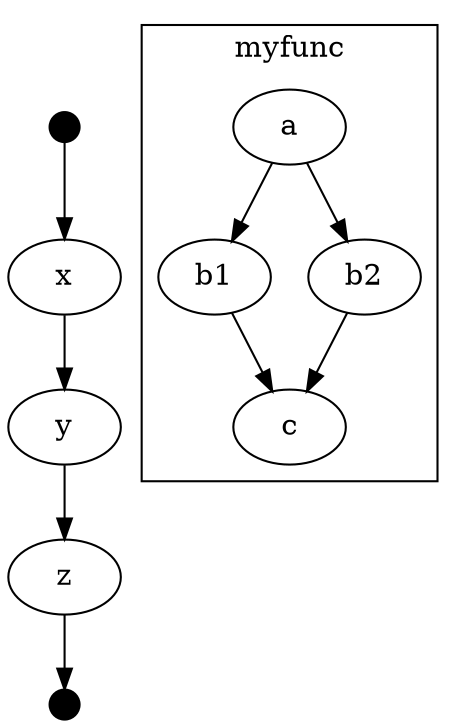 digraph for {
start [shape="point" width="0.2"]
end [shape="point" width="0.2"]
subgraph cluster_0 {
label="myfunc"
a->b1;
a->b2;
b1->c;
b2->c;
}
start->x->y->z->end;
}